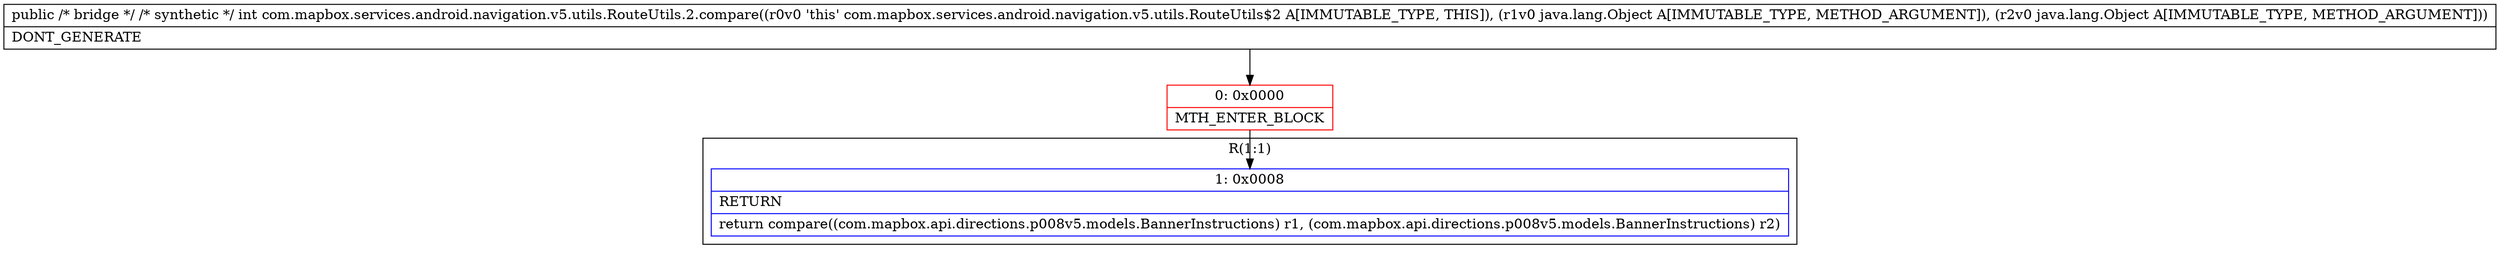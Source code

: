 digraph "CFG forcom.mapbox.services.android.navigation.v5.utils.RouteUtils.2.compare(Ljava\/lang\/Object;Ljava\/lang\/Object;)I" {
subgraph cluster_Region_1687903154 {
label = "R(1:1)";
node [shape=record,color=blue];
Node_1 [shape=record,label="{1\:\ 0x0008|RETURN\l|return compare((com.mapbox.api.directions.p008v5.models.BannerInstructions) r1, (com.mapbox.api.directions.p008v5.models.BannerInstructions) r2)\l}"];
}
Node_0 [shape=record,color=red,label="{0\:\ 0x0000|MTH_ENTER_BLOCK\l}"];
MethodNode[shape=record,label="{public \/* bridge *\/ \/* synthetic *\/ int com.mapbox.services.android.navigation.v5.utils.RouteUtils.2.compare((r0v0 'this' com.mapbox.services.android.navigation.v5.utils.RouteUtils$2 A[IMMUTABLE_TYPE, THIS]), (r1v0 java.lang.Object A[IMMUTABLE_TYPE, METHOD_ARGUMENT]), (r2v0 java.lang.Object A[IMMUTABLE_TYPE, METHOD_ARGUMENT]))  | DONT_GENERATE\l}"];
MethodNode -> Node_0;
Node_0 -> Node_1;
}

